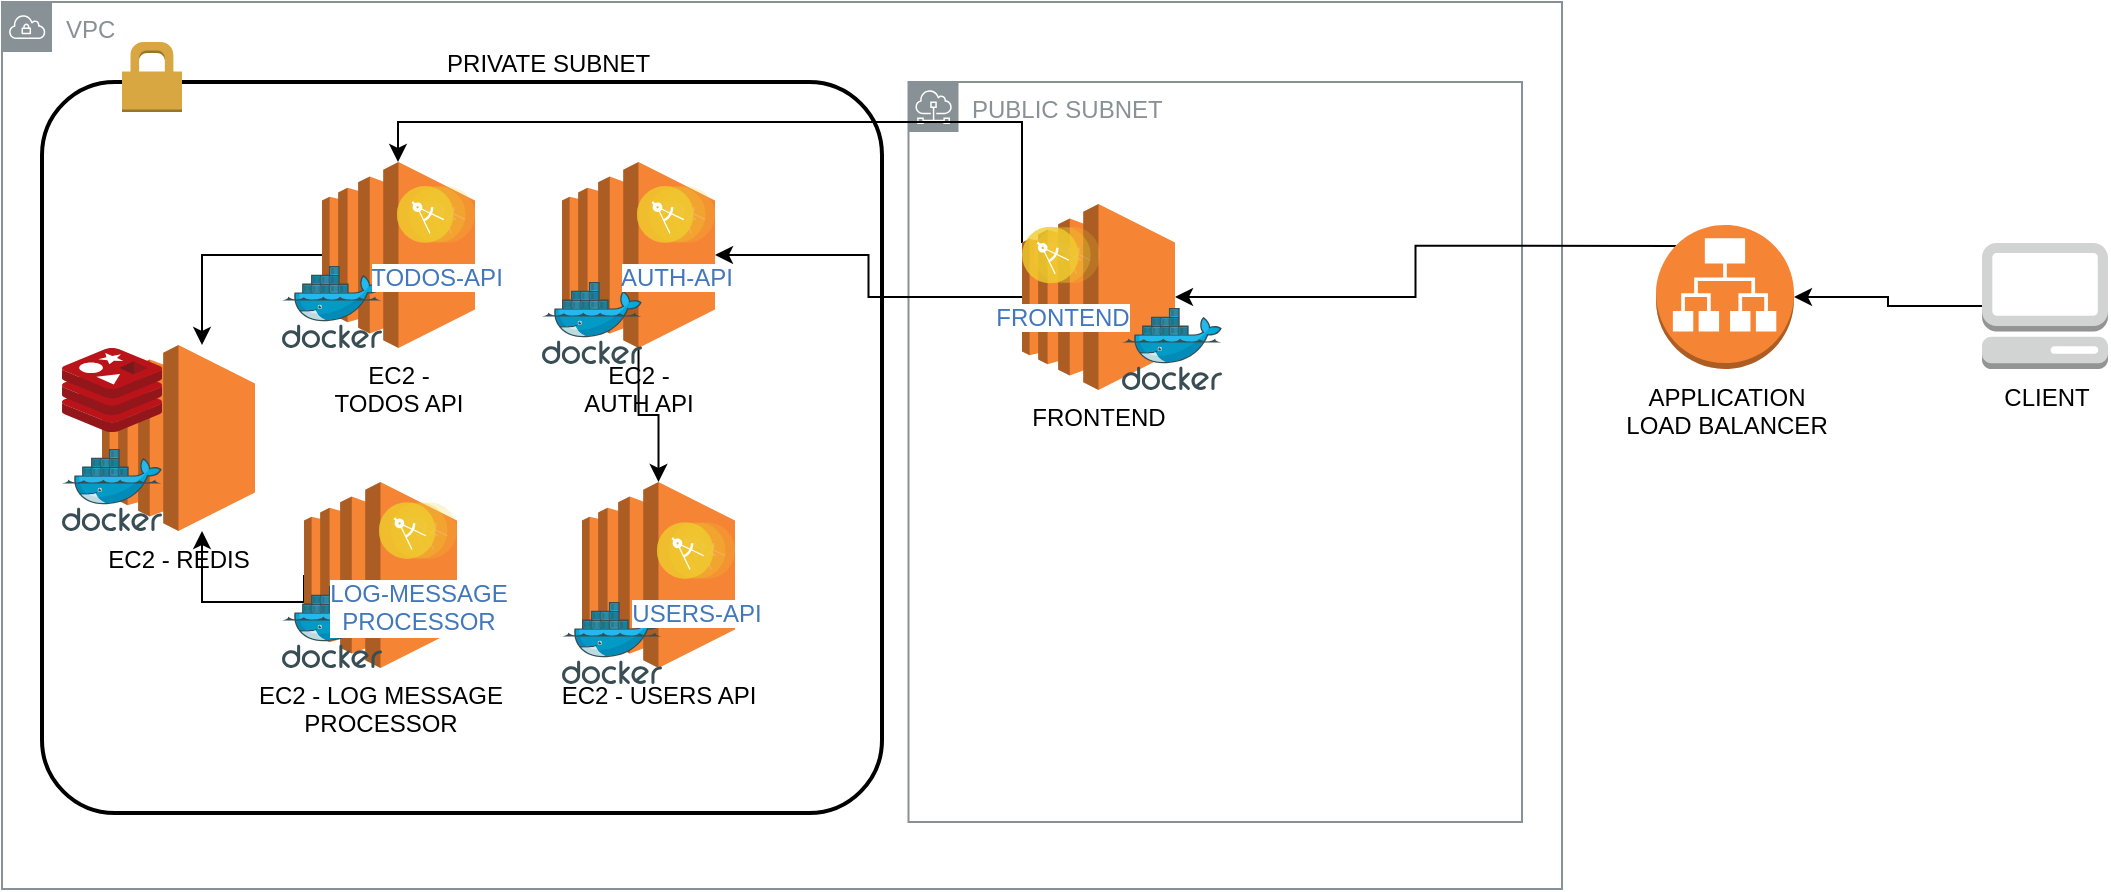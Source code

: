 <mxfile version="22.0.8" type="github">
  <diagram name="Página-1" id="AftUQH_up_cjFDJQuSMF">
    <mxGraphModel dx="1209" dy="1851" grid="1" gridSize="10" guides="1" tooltips="1" connect="1" arrows="1" fold="1" page="1" pageScale="1" pageWidth="827" pageHeight="1169" math="0" shadow="0">
      <root>
        <mxCell id="0" />
        <mxCell id="1" parent="0" />
        <mxCell id="OqMOeJEcPIehA_jsQs9D-3" value="VPC" style="sketch=0;outlineConnect=0;gradientColor=none;html=1;whiteSpace=wrap;fontSize=12;fontStyle=0;shape=mxgraph.aws4.group;grIcon=mxgraph.aws4.group_vpc;strokeColor=#879196;fillColor=none;verticalAlign=top;align=left;spacingLeft=30;fontColor=#879196;dashed=0;" parent="1" vertex="1">
          <mxGeometry y="-40" width="780" height="443.5" as="geometry" />
        </mxCell>
        <mxCell id="OqMOeJEcPIehA_jsQs9D-11" value="                          PRIVATE SUBNET" style="rounded=1;arcSize=10;dashed=0;fillColor=none;gradientColor=none;strokeWidth=2;labelPosition=center;verticalLabelPosition=top;align=center;verticalAlign=bottom;" parent="1" vertex="1">
          <mxGeometry x="20" width="420" height="365.5" as="geometry" />
        </mxCell>
        <mxCell id="OqMOeJEcPIehA_jsQs9D-10" value="PUBLIC SUBNET&lt;br&gt;" style="sketch=0;outlineConnect=0;gradientColor=none;html=1;whiteSpace=wrap;fontSize=12;fontStyle=0;shape=mxgraph.aws4.group;grIcon=mxgraph.aws4.group_subnet;strokeColor=#879196;fillColor=none;verticalAlign=top;align=left;spacingLeft=30;fontColor=#879196;dashed=0;" parent="1" vertex="1">
          <mxGeometry x="453.25" width="306.75" height="370" as="geometry" />
        </mxCell>
        <mxCell id="OqMOeJEcPIehA_jsQs9D-29" style="edgeStyle=orthogonalEdgeStyle;rounded=0;orthogonalLoop=1;jettySize=auto;html=1;exitX=0;exitY=0.5;exitDx=0;exitDy=0;exitPerimeter=0;" parent="1" source="OqMOeJEcPIehA_jsQs9D-1" target="OqMOeJEcPIehA_jsQs9D-27" edge="1">
          <mxGeometry relative="1" as="geometry">
            <Array as="points">
              <mxPoint x="100" y="87" />
            </Array>
          </mxGeometry>
        </mxCell>
        <mxCell id="OqMOeJEcPIehA_jsQs9D-1" value="EC2 -&lt;br&gt;TODOS API" style="outlineConnect=0;dashed=0;verticalLabelPosition=bottom;verticalAlign=top;align=center;html=1;shape=mxgraph.aws3.ec2;fillColor=#F58534;gradientColor=none;" parent="1" vertex="1">
          <mxGeometry x="160" y="40" width="76.5" height="93" as="geometry" />
        </mxCell>
        <mxCell id="OqMOeJEcPIehA_jsQs9D-22" style="edgeStyle=orthogonalEdgeStyle;rounded=0;orthogonalLoop=1;jettySize=auto;html=1;exitX=0;exitY=0.5;exitDx=0;exitDy=0;exitPerimeter=0;" parent="1" source="OqMOeJEcPIehA_jsQs9D-2" target="OqMOeJEcPIehA_jsQs9D-6" edge="1">
          <mxGeometry relative="1" as="geometry">
            <Array as="points" />
          </mxGeometry>
        </mxCell>
        <mxCell id="OqMOeJEcPIehA_jsQs9D-23" style="edgeStyle=orthogonalEdgeStyle;rounded=0;orthogonalLoop=1;jettySize=auto;html=1;exitX=0;exitY=0.21;exitDx=0;exitDy=0;exitPerimeter=0;" parent="1" source="OqMOeJEcPIehA_jsQs9D-2" target="OqMOeJEcPIehA_jsQs9D-1" edge="1">
          <mxGeometry relative="1" as="geometry">
            <Array as="points">
              <mxPoint x="510" y="20" />
              <mxPoint x="198" y="20" />
            </Array>
          </mxGeometry>
        </mxCell>
        <mxCell id="OqMOeJEcPIehA_jsQs9D-2" value="FRONTEND" style="outlineConnect=0;dashed=0;verticalLabelPosition=bottom;verticalAlign=top;align=center;html=1;shape=mxgraph.aws3.ec2;fillColor=#F58534;gradientColor=none;" parent="1" vertex="1">
          <mxGeometry x="510" y="61" width="76.5" height="93" as="geometry" />
        </mxCell>
        <mxCell id="OqMOeJEcPIehA_jsQs9D-31" style="edgeStyle=orthogonalEdgeStyle;rounded=0;orthogonalLoop=1;jettySize=auto;html=1;exitX=0;exitY=0.5;exitDx=0;exitDy=0;exitPerimeter=0;" parent="1" source="OqMOeJEcPIehA_jsQs9D-4" target="OqMOeJEcPIehA_jsQs9D-27" edge="1">
          <mxGeometry relative="1" as="geometry">
            <Array as="points">
              <mxPoint x="151" y="260" />
              <mxPoint x="100" y="260" />
              <mxPoint x="100" y="180" />
            </Array>
          </mxGeometry>
        </mxCell>
        <mxCell id="OqMOeJEcPIehA_jsQs9D-4" value="EC2 - LOG MESSAGE&lt;br&gt;PROCESSOR" style="outlineConnect=0;dashed=0;verticalLabelPosition=bottom;verticalAlign=top;align=center;html=1;shape=mxgraph.aws3.ec2;fillColor=#F58534;gradientColor=none;" parent="1" vertex="1">
          <mxGeometry x="151" y="200" width="76.5" height="93" as="geometry" />
        </mxCell>
        <mxCell id="OqMOeJEcPIehA_jsQs9D-5" value="EC2 - USERS API" style="outlineConnect=0;dashed=0;verticalLabelPosition=bottom;verticalAlign=top;align=center;html=1;shape=mxgraph.aws3.ec2;fillColor=#F58534;gradientColor=none;" parent="1" vertex="1">
          <mxGeometry x="290" y="200" width="76.5" height="93" as="geometry" />
        </mxCell>
        <mxCell id="OqMOeJEcPIehA_jsQs9D-24" style="edgeStyle=orthogonalEdgeStyle;rounded=0;orthogonalLoop=1;jettySize=auto;html=1;exitX=0.5;exitY=1;exitDx=0;exitDy=0;exitPerimeter=0;" parent="1" source="OqMOeJEcPIehA_jsQs9D-6" target="OqMOeJEcPIehA_jsQs9D-5" edge="1">
          <mxGeometry relative="1" as="geometry" />
        </mxCell>
        <mxCell id="OqMOeJEcPIehA_jsQs9D-6" value="EC2 -&lt;br&gt;AUTH API" style="outlineConnect=0;dashed=0;verticalLabelPosition=bottom;verticalAlign=top;align=center;html=1;shape=mxgraph.aws3.ec2;fillColor=#F58534;gradientColor=none;" parent="1" vertex="1">
          <mxGeometry x="280" y="40" width="76.5" height="93" as="geometry" />
        </mxCell>
        <mxCell id="OqMOeJEcPIehA_jsQs9D-32" style="edgeStyle=orthogonalEdgeStyle;rounded=0;orthogonalLoop=1;jettySize=auto;html=1;exitX=0;exitY=0.5;exitDx=0;exitDy=0;exitPerimeter=0;entryX=1;entryY=0.5;entryDx=0;entryDy=0;entryPerimeter=0;" parent="1" source="OqMOeJEcPIehA_jsQs9D-9" target="OqMOeJEcPIehA_jsQs9D-34" edge="1">
          <mxGeometry relative="1" as="geometry">
            <mxPoint x="719" y="156.077" as="targetPoint" />
          </mxGeometry>
        </mxCell>
        <mxCell id="OqMOeJEcPIehA_jsQs9D-9" value="CLIENT" style="outlineConnect=0;dashed=0;verticalLabelPosition=bottom;verticalAlign=top;align=center;html=1;shape=mxgraph.aws3.management_console;fillColor=#D2D3D3;gradientColor=none;" parent="1" vertex="1">
          <mxGeometry x="990" y="80.5" width="63" height="63" as="geometry" />
        </mxCell>
        <mxCell id="OqMOeJEcPIehA_jsQs9D-12" value="" style="dashed=0;html=1;shape=mxgraph.aws3.permissions;fillColor=#D9A741;gradientColor=none;dashed=0;" parent="1" vertex="1">
          <mxGeometry x="60" y="-20" width="30" height="35" as="geometry" />
        </mxCell>
        <mxCell id="OqMOeJEcPIehA_jsQs9D-16" value="" style="image;sketch=0;aspect=fixed;html=1;points=[];align=center;fontSize=12;image=img/lib/mscae/Docker.svg;" parent="1" vertex="1">
          <mxGeometry x="140" y="92" width="50" height="41" as="geometry" />
        </mxCell>
        <mxCell id="OqMOeJEcPIehA_jsQs9D-18" value="" style="image;sketch=0;aspect=fixed;html=1;points=[];align=center;fontSize=12;image=img/lib/mscae/Docker.svg;" parent="1" vertex="1">
          <mxGeometry x="270" y="100" width="50" height="41" as="geometry" />
        </mxCell>
        <mxCell id="OqMOeJEcPIehA_jsQs9D-19" value="" style="image;sketch=0;aspect=fixed;html=1;points=[];align=center;fontSize=12;image=img/lib/mscae/Docker.svg;" parent="1" vertex="1">
          <mxGeometry x="140" y="252" width="50" height="41" as="geometry" />
        </mxCell>
        <mxCell id="OqMOeJEcPIehA_jsQs9D-20" value="" style="image;sketch=0;aspect=fixed;html=1;points=[];align=center;fontSize=12;image=img/lib/mscae/Docker.svg;" parent="1" vertex="1">
          <mxGeometry x="280" y="260" width="50" height="41" as="geometry" />
        </mxCell>
        <mxCell id="OqMOeJEcPIehA_jsQs9D-21" value="" style="image;sketch=0;aspect=fixed;html=1;points=[];align=center;fontSize=12;image=img/lib/mscae/Docker.svg;" parent="1" vertex="1">
          <mxGeometry x="560" y="113" width="50" height="41" as="geometry" />
        </mxCell>
        <mxCell id="OqMOeJEcPIehA_jsQs9D-27" value="EC2 - REDIS" style="outlineConnect=0;dashed=0;verticalLabelPosition=bottom;verticalAlign=top;align=center;html=1;shape=mxgraph.aws3.ec2;fillColor=#F58534;gradientColor=none;" parent="1" vertex="1">
          <mxGeometry x="50" y="131.5" width="76.5" height="93" as="geometry" />
        </mxCell>
        <mxCell id="OqMOeJEcPIehA_jsQs9D-28" value="" style="image;sketch=0;aspect=fixed;html=1;points=[];align=center;fontSize=12;image=img/lib/mscae/Docker.svg;" parent="1" vertex="1">
          <mxGeometry x="30" y="183.5" width="50" height="41" as="geometry" />
        </mxCell>
        <mxCell id="OqMOeJEcPIehA_jsQs9D-35" style="edgeStyle=orthogonalEdgeStyle;rounded=0;orthogonalLoop=1;jettySize=auto;html=1;exitX=0.145;exitY=0.145;exitDx=0;exitDy=0;exitPerimeter=0;" parent="1" source="OqMOeJEcPIehA_jsQs9D-34" target="OqMOeJEcPIehA_jsQs9D-2" edge="1">
          <mxGeometry relative="1" as="geometry" />
        </mxCell>
        <mxCell id="OqMOeJEcPIehA_jsQs9D-34" value="APPLICATION&lt;br&gt;LOAD BALANCER" style="outlineConnect=0;dashed=0;verticalLabelPosition=bottom;verticalAlign=top;align=center;html=1;shape=mxgraph.aws3.application_load_balancer;fillColor=#F58534;gradientColor=none;" parent="1" vertex="1">
          <mxGeometry x="827" y="71.5" width="69" height="72" as="geometry" />
        </mxCell>
        <mxCell id="OqMOeJEcPIehA_jsQs9D-39" value="" style="image;sketch=0;aspect=fixed;html=1;points=[];align=center;fontSize=12;image=img/lib/mscae/Cache_Redis_Product.svg;" parent="1" vertex="1">
          <mxGeometry x="30" y="133" width="50" height="42" as="geometry" />
        </mxCell>
        <mxCell id="OqMOeJEcPIehA_jsQs9D-42" value="TODOS-API" style="image;aspect=fixed;perimeter=ellipsePerimeter;html=1;align=center;shadow=0;dashed=0;fontColor=#4277BB;labelBackgroundColor=default;fontSize=12;spacingTop=3;image=img/lib/ibm/applications/microservice.svg;imageBackground=none;imageBorder=none;" parent="1" vertex="1">
          <mxGeometry x="197.39" y="51.95" width="39.11" height="28.55" as="geometry" />
        </mxCell>
        <mxCell id="OqMOeJEcPIehA_jsQs9D-44" value="AUTH-API" style="image;aspect=fixed;perimeter=ellipsePerimeter;html=1;align=center;shadow=0;dashed=0;fontColor=#4277BB;labelBackgroundColor=default;fontSize=12;spacingTop=3;image=img/lib/ibm/applications/microservice.svg;imageBackground=none;imageBorder=none;" parent="1" vertex="1">
          <mxGeometry x="317.39" y="51.95" width="39.11" height="28.55" as="geometry" />
        </mxCell>
        <mxCell id="OqMOeJEcPIehA_jsQs9D-45" value="LOG-MESSAGE&lt;br&gt;PROCESSOR" style="image;aspect=fixed;perimeter=ellipsePerimeter;html=1;align=center;shadow=0;dashed=0;fontColor=#4277BB;labelBackgroundColor=default;fontSize=12;spacingTop=3;image=img/lib/ibm/applications/microservice.svg;imageBackground=none;imageBorder=none;" parent="1" vertex="1">
          <mxGeometry x="188.39" y="210" width="39.11" height="28.55" as="geometry" />
        </mxCell>
        <mxCell id="OqMOeJEcPIehA_jsQs9D-46" value="USERS-API" style="image;aspect=fixed;perimeter=ellipsePerimeter;html=1;align=center;shadow=0;dashed=0;fontColor=#4277BB;labelBackgroundColor=default;fontSize=12;spacingTop=3;image=img/lib/ibm/applications/microservice.svg;imageBackground=none;imageBorder=none;" parent="1" vertex="1">
          <mxGeometry x="327.39" y="220" width="39.11" height="28.55" as="geometry" />
        </mxCell>
        <mxCell id="OqMOeJEcPIehA_jsQs9D-47" value="FRONTEND" style="image;aspect=fixed;perimeter=ellipsePerimeter;html=1;align=center;shadow=0;dashed=0;fontColor=#4277BB;labelBackgroundColor=default;fontSize=12;spacingTop=3;image=img/lib/ibm/applications/microservice.svg;imageBackground=none;imageBorder=none;" parent="1" vertex="1">
          <mxGeometry x="510" y="72.23" width="39.11" height="28.55" as="geometry" />
        </mxCell>
      </root>
    </mxGraphModel>
  </diagram>
</mxfile>
